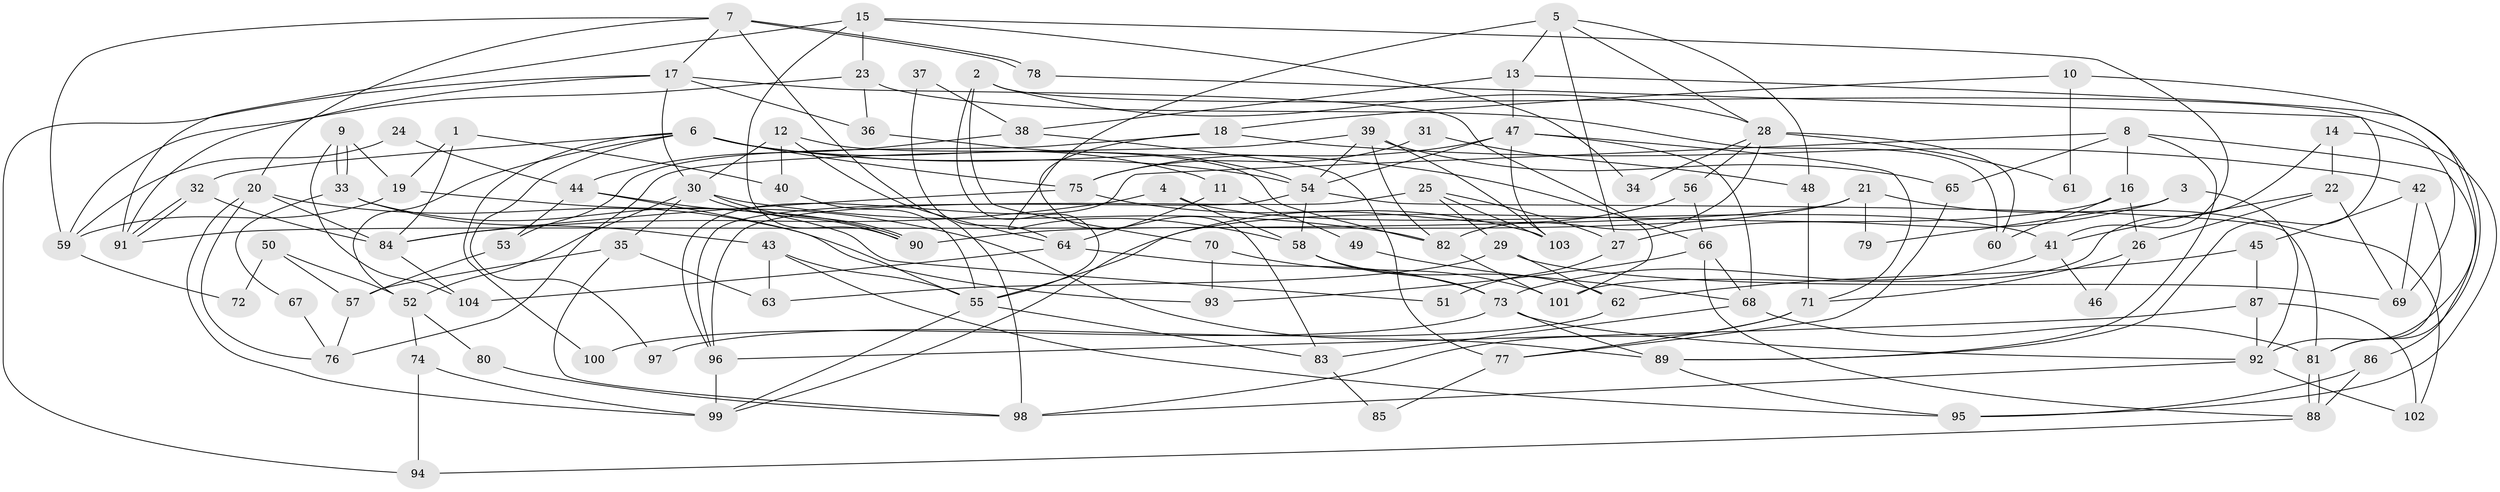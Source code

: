 // Generated by graph-tools (version 1.1) at 2025/02/03/09/25 03:02:08]
// undirected, 104 vertices, 208 edges
graph export_dot {
graph [start="1"]
  node [color=gray90,style=filled];
  1;
  2;
  3;
  4;
  5;
  6;
  7;
  8;
  9;
  10;
  11;
  12;
  13;
  14;
  15;
  16;
  17;
  18;
  19;
  20;
  21;
  22;
  23;
  24;
  25;
  26;
  27;
  28;
  29;
  30;
  31;
  32;
  33;
  34;
  35;
  36;
  37;
  38;
  39;
  40;
  41;
  42;
  43;
  44;
  45;
  46;
  47;
  48;
  49;
  50;
  51;
  52;
  53;
  54;
  55;
  56;
  57;
  58;
  59;
  60;
  61;
  62;
  63;
  64;
  65;
  66;
  67;
  68;
  69;
  70;
  71;
  72;
  73;
  74;
  75;
  76;
  77;
  78;
  79;
  80;
  81;
  82;
  83;
  84;
  85;
  86;
  87;
  88;
  89;
  90;
  91;
  92;
  93;
  94;
  95;
  96;
  97;
  98;
  99;
  100;
  101;
  102;
  103;
  104;
  1 -- 84;
  1 -- 40;
  1 -- 19;
  2 -- 55;
  2 -- 69;
  2 -- 28;
  2 -- 70;
  3 -- 92;
  3 -- 27;
  3 -- 79;
  4 -- 41;
  4 -- 84;
  4 -- 58;
  5 -- 28;
  5 -- 13;
  5 -- 27;
  5 -- 48;
  5 -- 58;
  6 -- 52;
  6 -- 66;
  6 -- 11;
  6 -- 32;
  6 -- 54;
  6 -- 75;
  6 -- 97;
  6 -- 100;
  7 -- 78;
  7 -- 78;
  7 -- 20;
  7 -- 17;
  7 -- 59;
  7 -- 98;
  8 -- 86;
  8 -- 96;
  8 -- 16;
  8 -- 65;
  8 -- 89;
  9 -- 104;
  9 -- 33;
  9 -- 33;
  9 -- 19;
  10 -- 92;
  10 -- 18;
  10 -- 61;
  11 -- 64;
  11 -- 49;
  12 -- 30;
  12 -- 82;
  12 -- 40;
  12 -- 64;
  13 -- 47;
  13 -- 81;
  13 -- 38;
  14 -- 22;
  14 -- 101;
  14 -- 95;
  15 -- 23;
  15 -- 91;
  15 -- 34;
  15 -- 41;
  15 -- 90;
  16 -- 60;
  16 -- 26;
  16 -- 55;
  17 -- 30;
  17 -- 36;
  17 -- 91;
  17 -- 94;
  17 -- 101;
  18 -- 42;
  18 -- 83;
  18 -- 53;
  19 -- 59;
  19 -- 89;
  20 -- 84;
  20 -- 76;
  20 -- 93;
  20 -- 99;
  21 -- 90;
  21 -- 91;
  21 -- 79;
  21 -- 102;
  22 -- 26;
  22 -- 41;
  22 -- 69;
  23 -- 36;
  23 -- 59;
  23 -- 60;
  24 -- 59;
  24 -- 44;
  25 -- 96;
  25 -- 29;
  25 -- 27;
  25 -- 103;
  26 -- 71;
  26 -- 46;
  27 -- 51;
  28 -- 82;
  28 -- 34;
  28 -- 56;
  28 -- 60;
  28 -- 61;
  29 -- 69;
  29 -- 63;
  29 -- 62;
  30 -- 82;
  30 -- 90;
  30 -- 90;
  30 -- 35;
  30 -- 52;
  31 -- 75;
  31 -- 48;
  32 -- 91;
  32 -- 91;
  32 -- 84;
  33 -- 43;
  33 -- 51;
  33 -- 67;
  35 -- 98;
  35 -- 57;
  35 -- 63;
  36 -- 54;
  37 -- 64;
  37 -- 38;
  38 -- 44;
  38 -- 77;
  39 -- 54;
  39 -- 103;
  39 -- 65;
  39 -- 76;
  39 -- 82;
  40 -- 55;
  41 -- 73;
  41 -- 46;
  42 -- 45;
  42 -- 81;
  42 -- 69;
  43 -- 95;
  43 -- 55;
  43 -- 63;
  44 -- 55;
  44 -- 90;
  44 -- 53;
  45 -- 87;
  45 -- 62;
  47 -- 54;
  47 -- 103;
  47 -- 68;
  47 -- 71;
  47 -- 75;
  48 -- 71;
  49 -- 68;
  50 -- 52;
  50 -- 57;
  50 -- 72;
  52 -- 74;
  52 -- 80;
  53 -- 57;
  54 -- 58;
  54 -- 81;
  54 -- 96;
  55 -- 99;
  55 -- 83;
  56 -- 99;
  56 -- 66;
  57 -- 76;
  58 -- 62;
  58 -- 73;
  59 -- 72;
  62 -- 97;
  64 -- 73;
  64 -- 104;
  65 -- 77;
  66 -- 68;
  66 -- 88;
  66 -- 93;
  67 -- 76;
  68 -- 81;
  68 -- 83;
  70 -- 93;
  70 -- 101;
  71 -- 77;
  71 -- 98;
  73 -- 89;
  73 -- 92;
  73 -- 100;
  74 -- 94;
  74 -- 99;
  75 -- 84;
  75 -- 103;
  77 -- 85;
  78 -- 89;
  80 -- 98;
  81 -- 88;
  81 -- 88;
  82 -- 101;
  83 -- 85;
  84 -- 104;
  86 -- 95;
  86 -- 88;
  87 -- 102;
  87 -- 92;
  87 -- 96;
  88 -- 94;
  89 -- 95;
  92 -- 98;
  92 -- 102;
  96 -- 99;
}
